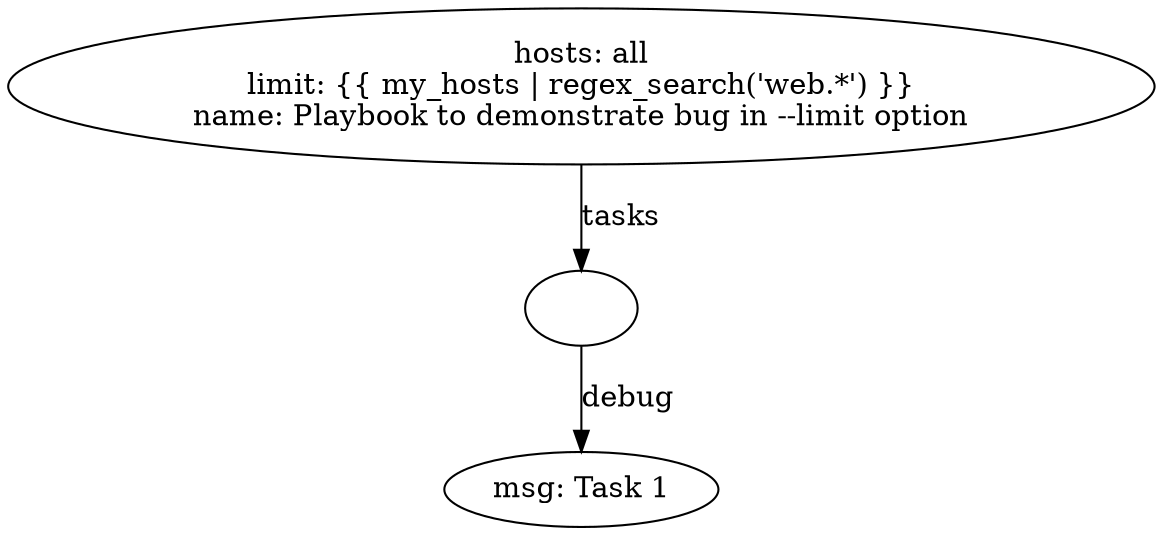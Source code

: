 digraph graphname {
2020 [label="msg: Task 1\n"];
2019 [label=""];
2019 -> 2020 [label="debug"];
2018 [label="hosts: all\nlimit: {{ my_hosts | regex_search('web.*') }}\nname: Playbook to demonstrate bug in --limit option\n"];
2018 -> 2019 [label="tasks"];
}

